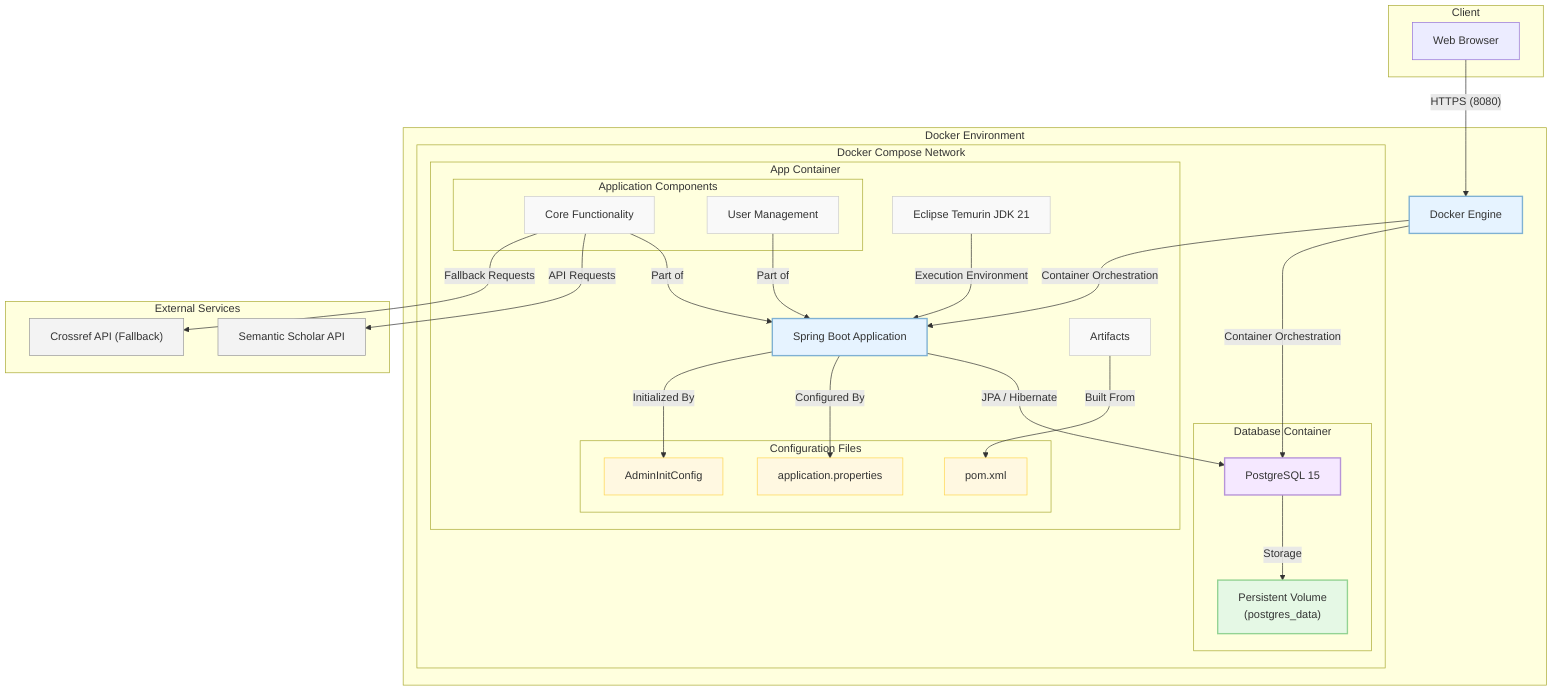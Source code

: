 flowchart TB
    subgraph "Client"
        browser["Web Browser"]
    end

    subgraph "Docker Environment"
        docker["Docker Engine"]
        
        subgraph "Docker Compose Network"
            subgraph "App Container"
                jdk["Eclipse Temurin JDK 21"]
                springapp["Spring Boot Application"]
                artifacts["Artifacts"]
                
                subgraph "Application Components"
                    coreFunctions["Core Functionality"]
                    userMgmt["User Management"]
                end
                
                subgraph "Configuration Files"
                    appProps["application.properties"]
                    adminInit["AdminInitConfig"]
                    pom["pom.xml"]
                end
            end
            
            subgraph "Database Container"
                postgres["PostgreSQL 15"]
                pgdata["Persistent Volume\n(postgres_data)"]
            end
        end
    end

    subgraph "External Services"
        scholar["Semantic Scholar API"]
        crossref["Crossref API (Fallback)"]
    end
    
    %% Connections
    browser -->|"HTTPS (8080)"|docker
    docker -->|"Container Orchestration"|springapp
    docker -->|"Container Orchestration"|postgres
    
    jdk -->|"Execution Environment"|springapp
    
    springapp -->|"JPA / Hibernate"|postgres
    postgres -->|"Storage"|pgdata
    
    artifacts -->|"Built From"|pom
    springapp -->|"Configured By"|appProps
    springapp -->|"Initialized By"|adminInit
    
    userMgmt -->|"Part of"|springapp
    coreFunctions -->|"Part of"|springapp
    
    coreFunctions -->|"API Requests"|scholar
    coreFunctions -->|"Fallback Requests"|crossref
    
    classDef container fill:#e6f3ff,stroke:#7fb1d3,stroke-width:2px
    classDef component fill:#f9f9f9,stroke:#ccc,stroke-width:1px
    classDef database fill:#f5e8ff,stroke:#b794d8,stroke-width:2px
    classDef volume fill:#e5f8e5,stroke:#93d393,stroke-width:2px
    classDef file fill:#fff8e1,stroke:#ffd54f,stroke-width:1px
    classDef external fill:#f3f3f3,stroke:#999,stroke-width:1px
    
    class docker,springapp container
    class jdk,userMgmt,coreFunctions,artifacts component
    class postgres database
    class pgdata volume
    class appProps,adminInit,pom file
    class scholar,crossref external